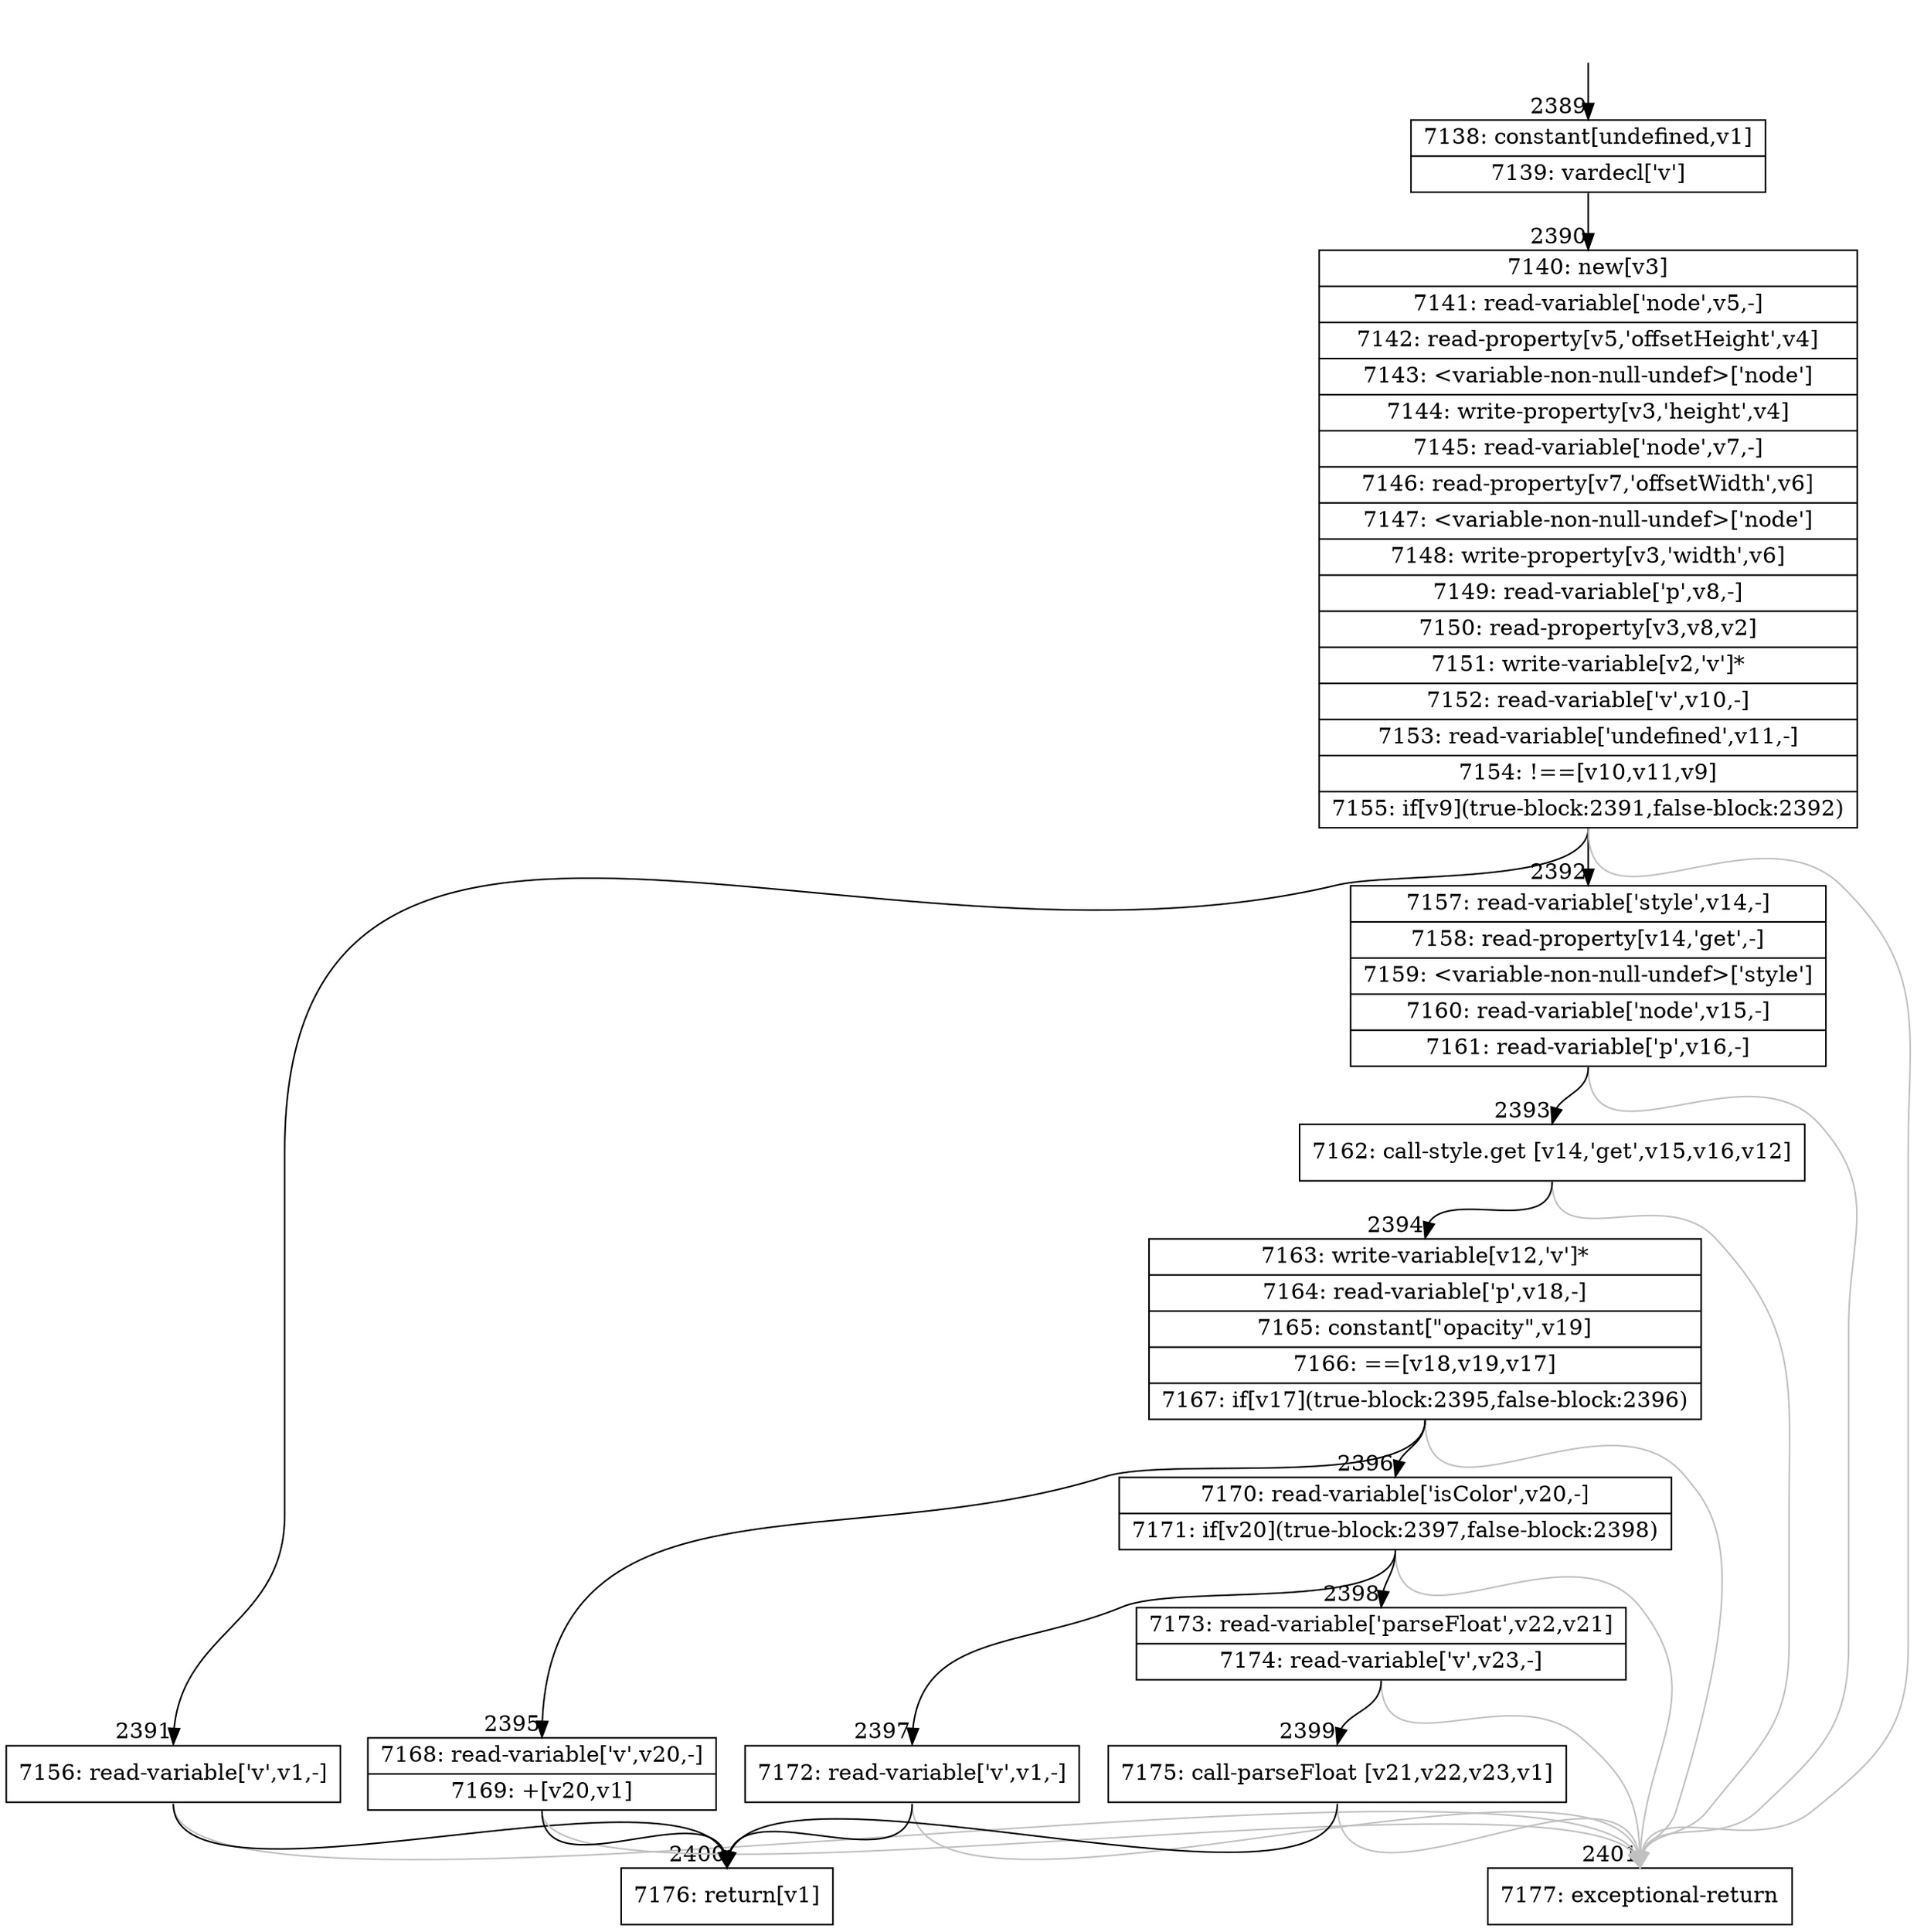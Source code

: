 digraph {
rankdir="TD"
BB_entry145[shape=none,label=""];
BB_entry145 -> BB2389 [tailport=s, headport=n, headlabel="    2389"]
BB2389 [shape=record label="{7138: constant[undefined,v1]|7139: vardecl['v']}" ] 
BB2389 -> BB2390 [tailport=s, headport=n, headlabel="      2390"]
BB2390 [shape=record label="{7140: new[v3]|7141: read-variable['node',v5,-]|7142: read-property[v5,'offsetHeight',v4]|7143: \<variable-non-null-undef\>['node']|7144: write-property[v3,'height',v4]|7145: read-variable['node',v7,-]|7146: read-property[v7,'offsetWidth',v6]|7147: \<variable-non-null-undef\>['node']|7148: write-property[v3,'width',v6]|7149: read-variable['p',v8,-]|7150: read-property[v3,v8,v2]|7151: write-variable[v2,'v']*|7152: read-variable['v',v10,-]|7153: read-variable['undefined',v11,-]|7154: !==[v10,v11,v9]|7155: if[v9](true-block:2391,false-block:2392)}" ] 
BB2390 -> BB2391 [tailport=s, headport=n, headlabel="      2391"]
BB2390 -> BB2392 [tailport=s, headport=n, headlabel="      2392"]
BB2390 -> BB2401 [tailport=s, headport=n, color=gray, headlabel="      2401"]
BB2391 [shape=record label="{7156: read-variable['v',v1,-]}" ] 
BB2391 -> BB2400 [tailport=s, headport=n, headlabel="      2400"]
BB2391 -> BB2401 [tailport=s, headport=n, color=gray]
BB2392 [shape=record label="{7157: read-variable['style',v14,-]|7158: read-property[v14,'get',-]|7159: \<variable-non-null-undef\>['style']|7160: read-variable['node',v15,-]|7161: read-variable['p',v16,-]}" ] 
BB2392 -> BB2393 [tailport=s, headport=n, headlabel="      2393"]
BB2392 -> BB2401 [tailport=s, headport=n, color=gray]
BB2393 [shape=record label="{7162: call-style.get [v14,'get',v15,v16,v12]}" ] 
BB2393 -> BB2394 [tailport=s, headport=n, headlabel="      2394"]
BB2393 -> BB2401 [tailport=s, headport=n, color=gray]
BB2394 [shape=record label="{7163: write-variable[v12,'v']*|7164: read-variable['p',v18,-]|7165: constant[\"opacity\",v19]|7166: ==[v18,v19,v17]|7167: if[v17](true-block:2395,false-block:2396)}" ] 
BB2394 -> BB2395 [tailport=s, headport=n, headlabel="      2395"]
BB2394 -> BB2396 [tailport=s, headport=n, headlabel="      2396"]
BB2394 -> BB2401 [tailport=s, headport=n, color=gray]
BB2395 [shape=record label="{7168: read-variable['v',v20,-]|7169: +[v20,v1]}" ] 
BB2395 -> BB2400 [tailport=s, headport=n]
BB2395 -> BB2401 [tailport=s, headport=n, color=gray]
BB2396 [shape=record label="{7170: read-variable['isColor',v20,-]|7171: if[v20](true-block:2397,false-block:2398)}" ] 
BB2396 -> BB2397 [tailport=s, headport=n, headlabel="      2397"]
BB2396 -> BB2398 [tailport=s, headport=n, headlabel="      2398"]
BB2396 -> BB2401 [tailport=s, headport=n, color=gray]
BB2397 [shape=record label="{7172: read-variable['v',v1,-]}" ] 
BB2397 -> BB2400 [tailport=s, headport=n]
BB2397 -> BB2401 [tailport=s, headport=n, color=gray]
BB2398 [shape=record label="{7173: read-variable['parseFloat',v22,v21]|7174: read-variable['v',v23,-]}" ] 
BB2398 -> BB2399 [tailport=s, headport=n, headlabel="      2399"]
BB2398 -> BB2401 [tailport=s, headport=n, color=gray]
BB2399 [shape=record label="{7175: call-parseFloat [v21,v22,v23,v1]}" ] 
BB2399 -> BB2400 [tailport=s, headport=n]
BB2399 -> BB2401 [tailport=s, headport=n, color=gray]
BB2400 [shape=record label="{7176: return[v1]}" ] 
BB2401 [shape=record label="{7177: exceptional-return}" ] 
//#$~ 2626
}
